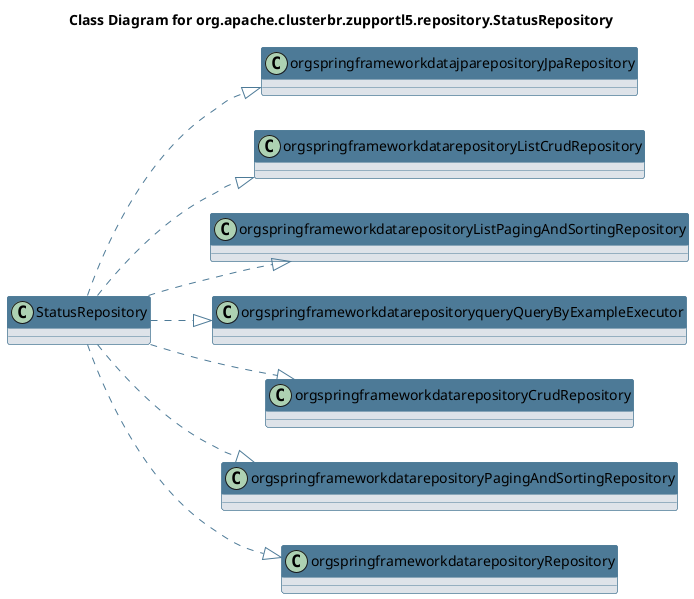 @startuml 
skinparam class { 
 BackgroundColor #DEE3E9 
 ArrowColor #4D7A97 
 BorderColor #4D7A97 
}
left to right direction 
title Class Diagram for org.apache.clusterbr.zupportl5.repository.StatusRepository
skinparam titleBackgroundColor White
skinparam classHeaderBackgroundColor #4D7A97 
skinparam stereotypeCBackgroundColor #F8981D 

class StatusRepository {
}
StatusRepository ..|> orgspringframeworkdatajparepositoryJpaRepository
StatusRepository ..|> orgspringframeworkdatarepositoryListCrudRepository
StatusRepository ..|> orgspringframeworkdatarepositoryListPagingAndSortingRepository
StatusRepository ..|> orgspringframeworkdatarepositoryqueryQueryByExampleExecutor
StatusRepository ..|> orgspringframeworkdatarepositoryCrudRepository
StatusRepository ..|> orgspringframeworkdatarepositoryPagingAndSortingRepository
StatusRepository ..|> orgspringframeworkdatarepositoryRepository
@enduml